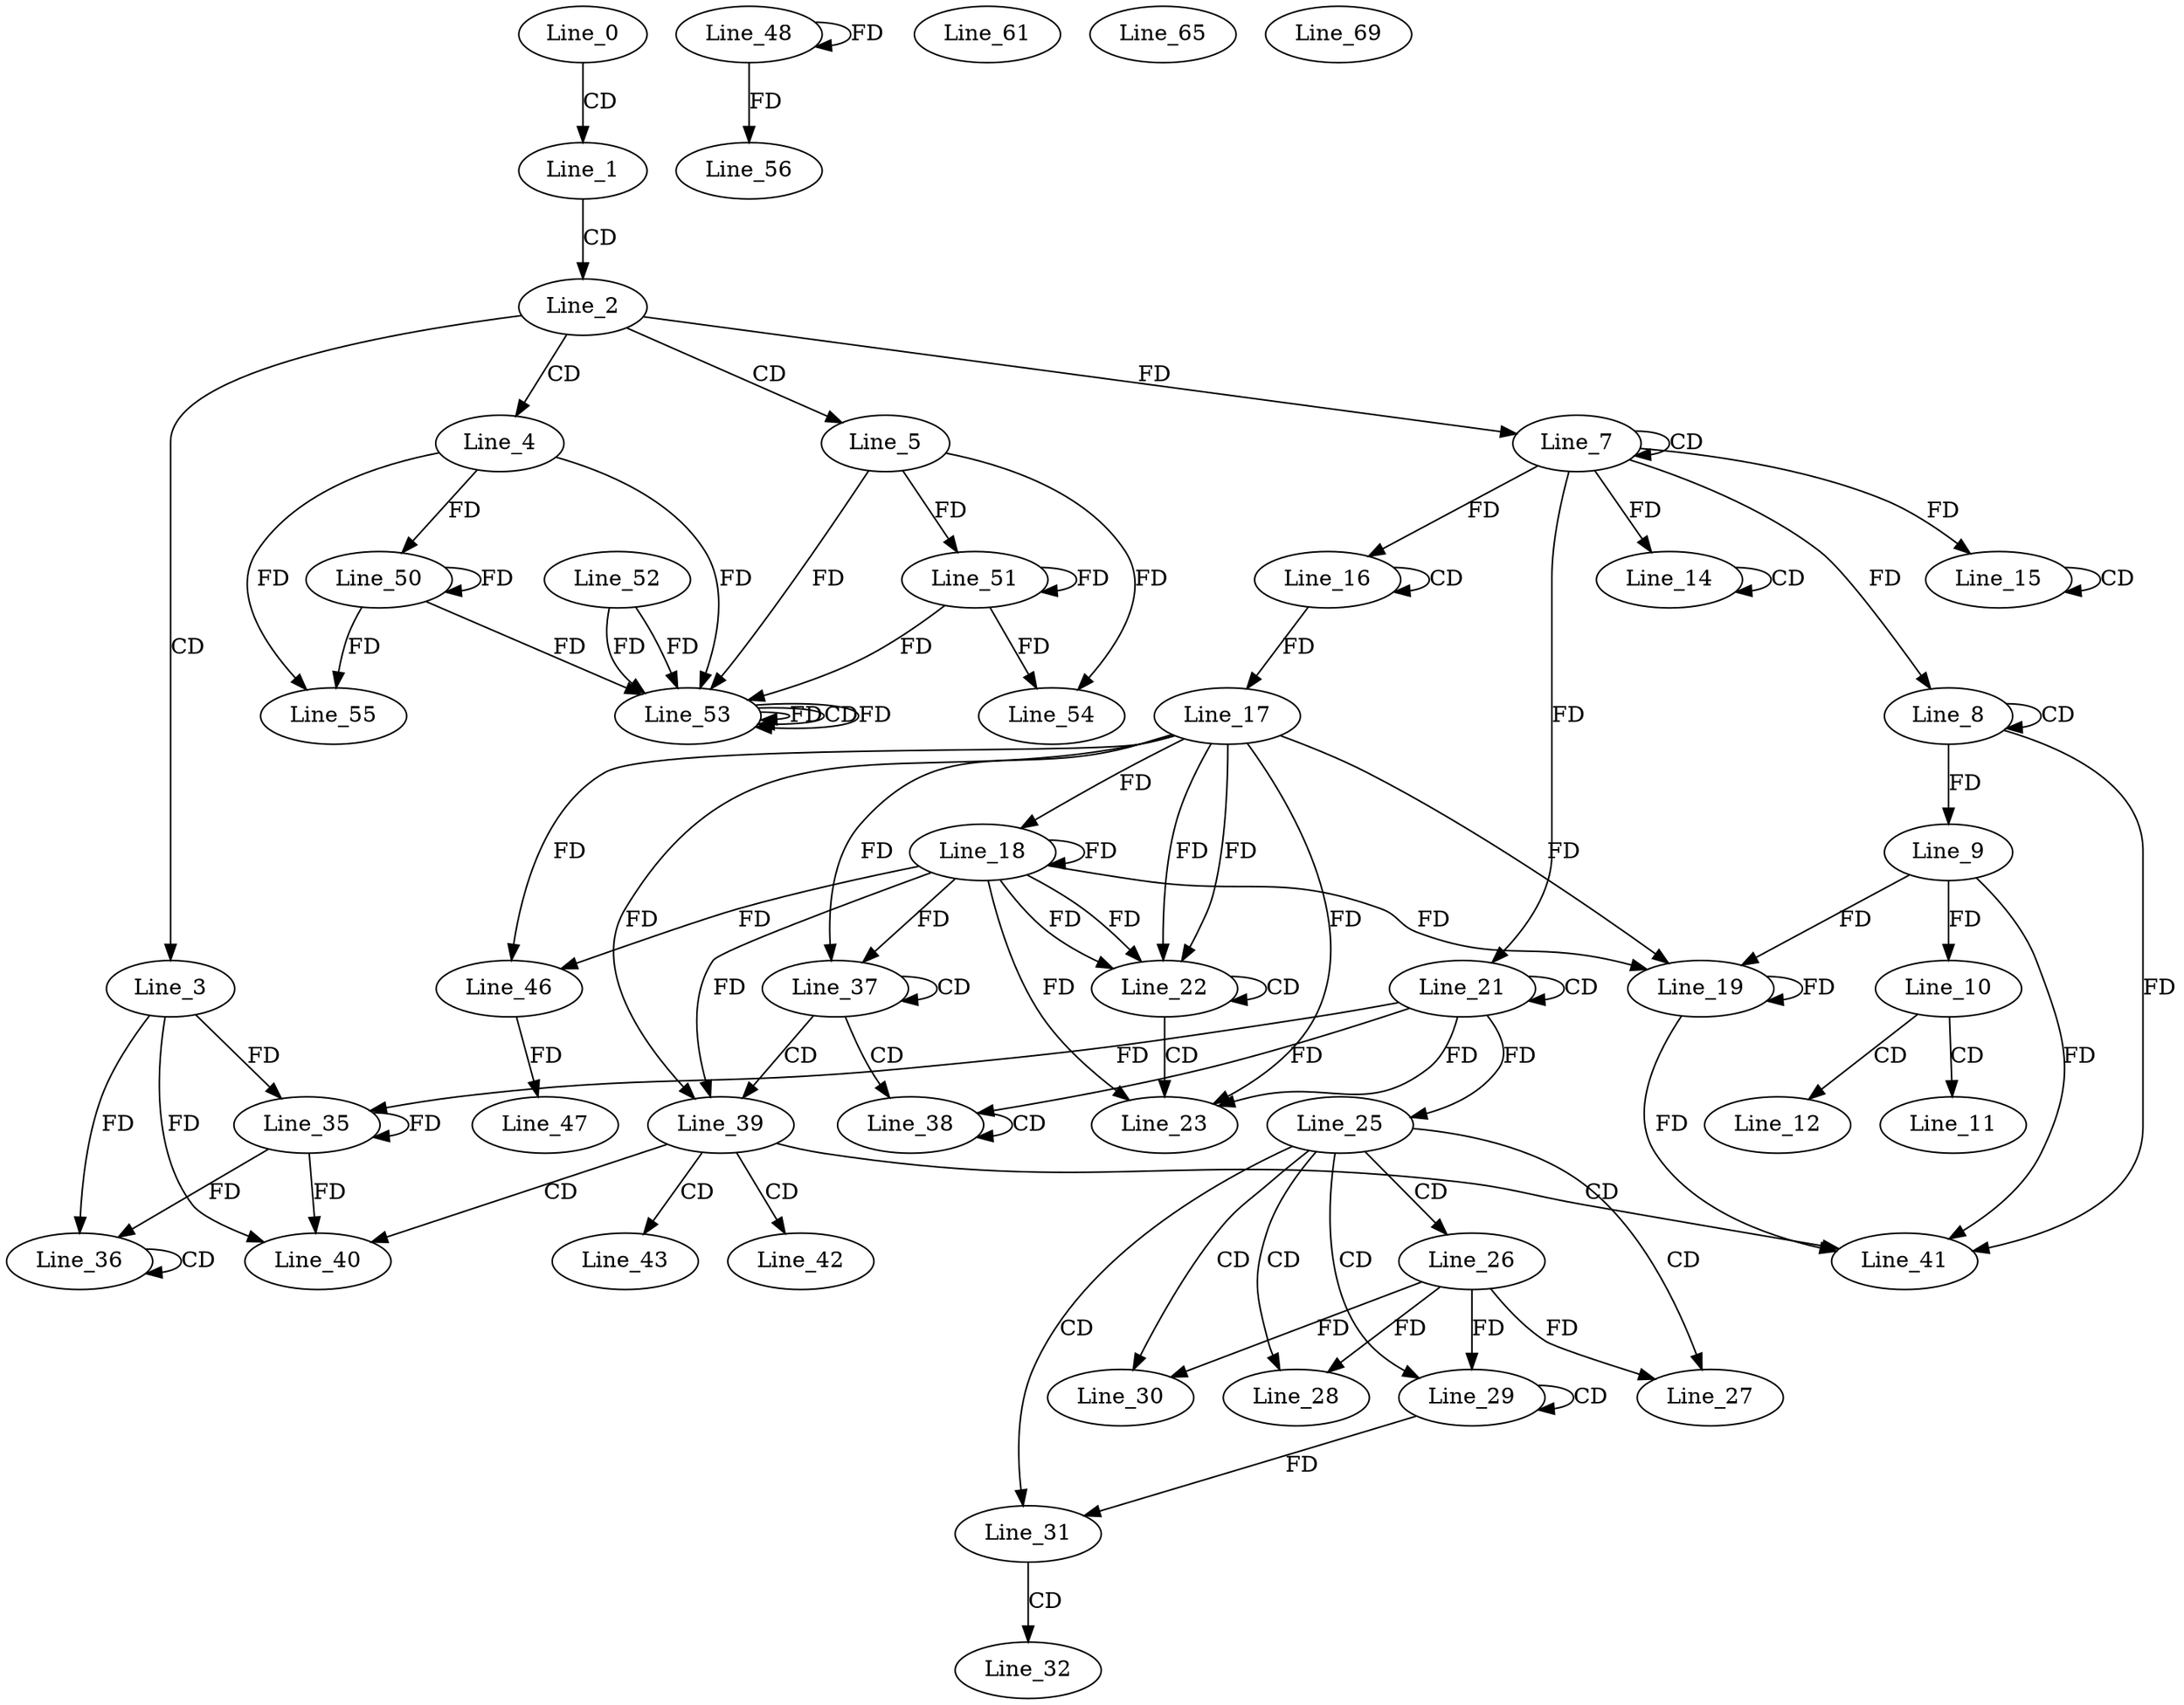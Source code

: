 digraph G {
  Line_0;
  Line_1;
  Line_2;
  Line_3;
  Line_4;
  Line_5;
  Line_7;
  Line_7;
  Line_8;
  Line_8;
  Line_9;
  Line_9;
  Line_10;
  Line_11;
  Line_12;
  Line_14;
  Line_14;
  Line_15;
  Line_15;
  Line_16;
  Line_16;
  Line_17;
  Line_17;
  Line_18;
  Line_18;
  Line_19;
  Line_19;
  Line_21;
  Line_21;
  Line_22;
  Line_22;
  Line_23;
  Line_23;
  Line_25;
  Line_26;
  Line_27;
  Line_28;
  Line_29;
  Line_29;
  Line_30;
  Line_30;
  Line_30;
  Line_30;
  Line_30;
  Line_31;
  Line_32;
  Line_35;
  Line_35;
  Line_36;
  Line_36;
  Line_37;
  Line_37;
  Line_38;
  Line_38;
  Line_39;
  Line_39;
  Line_40;
  Line_41;
  Line_42;
  Line_43;
  Line_46;
  Line_46;
  Line_47;
  Line_48;
  Line_48;
  Line_50;
  Line_51;
  Line_53;
  Line_52;
  Line_53;
  Line_53;
  Line_53;
  Line_54;
  Line_55;
  Line_56;
  Line_61;
  Line_65;
  Line_69;
  Line_0 -> Line_1 [ label="CD" ];
  Line_1 -> Line_2 [ label="CD" ];
  Line_2 -> Line_3 [ label="CD" ];
  Line_2 -> Line_4 [ label="CD" ];
  Line_2 -> Line_5 [ label="CD" ];
  Line_7 -> Line_7 [ label="CD" ];
  Line_2 -> Line_7 [ label="FD" ];
  Line_8 -> Line_8 [ label="CD" ];
  Line_7 -> Line_8 [ label="FD" ];
  Line_8 -> Line_9 [ label="FD" ];
  Line_9 -> Line_10 [ label="FD" ];
  Line_10 -> Line_11 [ label="CD" ];
  Line_10 -> Line_12 [ label="CD" ];
  Line_14 -> Line_14 [ label="CD" ];
  Line_7 -> Line_14 [ label="FD" ];
  Line_15 -> Line_15 [ label="CD" ];
  Line_7 -> Line_15 [ label="FD" ];
  Line_16 -> Line_16 [ label="CD" ];
  Line_7 -> Line_16 [ label="FD" ];
  Line_16 -> Line_17 [ label="FD" ];
  Line_17 -> Line_18 [ label="FD" ];
  Line_18 -> Line_18 [ label="FD" ];
  Line_9 -> Line_19 [ label="FD" ];
  Line_19 -> Line_19 [ label="FD" ];
  Line_17 -> Line_19 [ label="FD" ];
  Line_18 -> Line_19 [ label="FD" ];
  Line_21 -> Line_21 [ label="CD" ];
  Line_7 -> Line_21 [ label="FD" ];
  Line_17 -> Line_22 [ label="FD" ];
  Line_18 -> Line_22 [ label="FD" ];
  Line_22 -> Line_22 [ label="CD" ];
  Line_17 -> Line_22 [ label="FD" ];
  Line_18 -> Line_22 [ label="FD" ];
  Line_22 -> Line_23 [ label="CD" ];
  Line_21 -> Line_23 [ label="FD" ];
  Line_17 -> Line_23 [ label="FD" ];
  Line_18 -> Line_23 [ label="FD" ];
  Line_21 -> Line_25 [ label="FD" ];
  Line_25 -> Line_26 [ label="CD" ];
  Line_25 -> Line_27 [ label="CD" ];
  Line_26 -> Line_27 [ label="FD" ];
  Line_25 -> Line_28 [ label="CD" ];
  Line_26 -> Line_28 [ label="FD" ];
  Line_25 -> Line_29 [ label="CD" ];
  Line_29 -> Line_29 [ label="CD" ];
  Line_26 -> Line_29 [ label="FD" ];
  Line_25 -> Line_30 [ label="CD" ];
  Line_26 -> Line_30 [ label="FD" ];
  Line_25 -> Line_31 [ label="CD" ];
  Line_29 -> Line_31 [ label="FD" ];
  Line_31 -> Line_32 [ label="CD" ];
  Line_3 -> Line_35 [ label="FD" ];
  Line_35 -> Line_35 [ label="FD" ];
  Line_21 -> Line_35 [ label="FD" ];
  Line_3 -> Line_36 [ label="FD" ];
  Line_35 -> Line_36 [ label="FD" ];
  Line_36 -> Line_36 [ label="CD" ];
  Line_37 -> Line_37 [ label="CD" ];
  Line_17 -> Line_37 [ label="FD" ];
  Line_18 -> Line_37 [ label="FD" ];
  Line_37 -> Line_38 [ label="CD" ];
  Line_38 -> Line_38 [ label="CD" ];
  Line_21 -> Line_38 [ label="FD" ];
  Line_37 -> Line_39 [ label="CD" ];
  Line_17 -> Line_39 [ label="FD" ];
  Line_18 -> Line_39 [ label="FD" ];
  Line_39 -> Line_40 [ label="CD" ];
  Line_3 -> Line_40 [ label="FD" ];
  Line_35 -> Line_40 [ label="FD" ];
  Line_39 -> Line_41 [ label="CD" ];
  Line_8 -> Line_41 [ label="FD" ];
  Line_9 -> Line_41 [ label="FD" ];
  Line_19 -> Line_41 [ label="FD" ];
  Line_39 -> Line_42 [ label="CD" ];
  Line_39 -> Line_43 [ label="CD" ];
  Line_17 -> Line_46 [ label="FD" ];
  Line_18 -> Line_46 [ label="FD" ];
  Line_46 -> Line_47 [ label="FD" ];
  Line_48 -> Line_48 [ label="FD" ];
  Line_4 -> Line_50 [ label="FD" ];
  Line_50 -> Line_50 [ label="FD" ];
  Line_5 -> Line_51 [ label="FD" ];
  Line_51 -> Line_51 [ label="FD" ];
  Line_53 -> Line_53 [ label="FD" ];
  Line_52 -> Line_53 [ label="FD" ];
  Line_4 -> Line_53 [ label="FD" ];
  Line_50 -> Line_53 [ label="FD" ];
  Line_53 -> Line_53 [ label="CD" ];
  Line_5 -> Line_53 [ label="FD" ];
  Line_51 -> Line_53 [ label="FD" ];
  Line_53 -> Line_53 [ label="FD" ];
  Line_52 -> Line_53 [ label="FD" ];
  Line_5 -> Line_54 [ label="FD" ];
  Line_51 -> Line_54 [ label="FD" ];
  Line_4 -> Line_55 [ label="FD" ];
  Line_50 -> Line_55 [ label="FD" ];
  Line_48 -> Line_56 [ label="FD" ];
}
